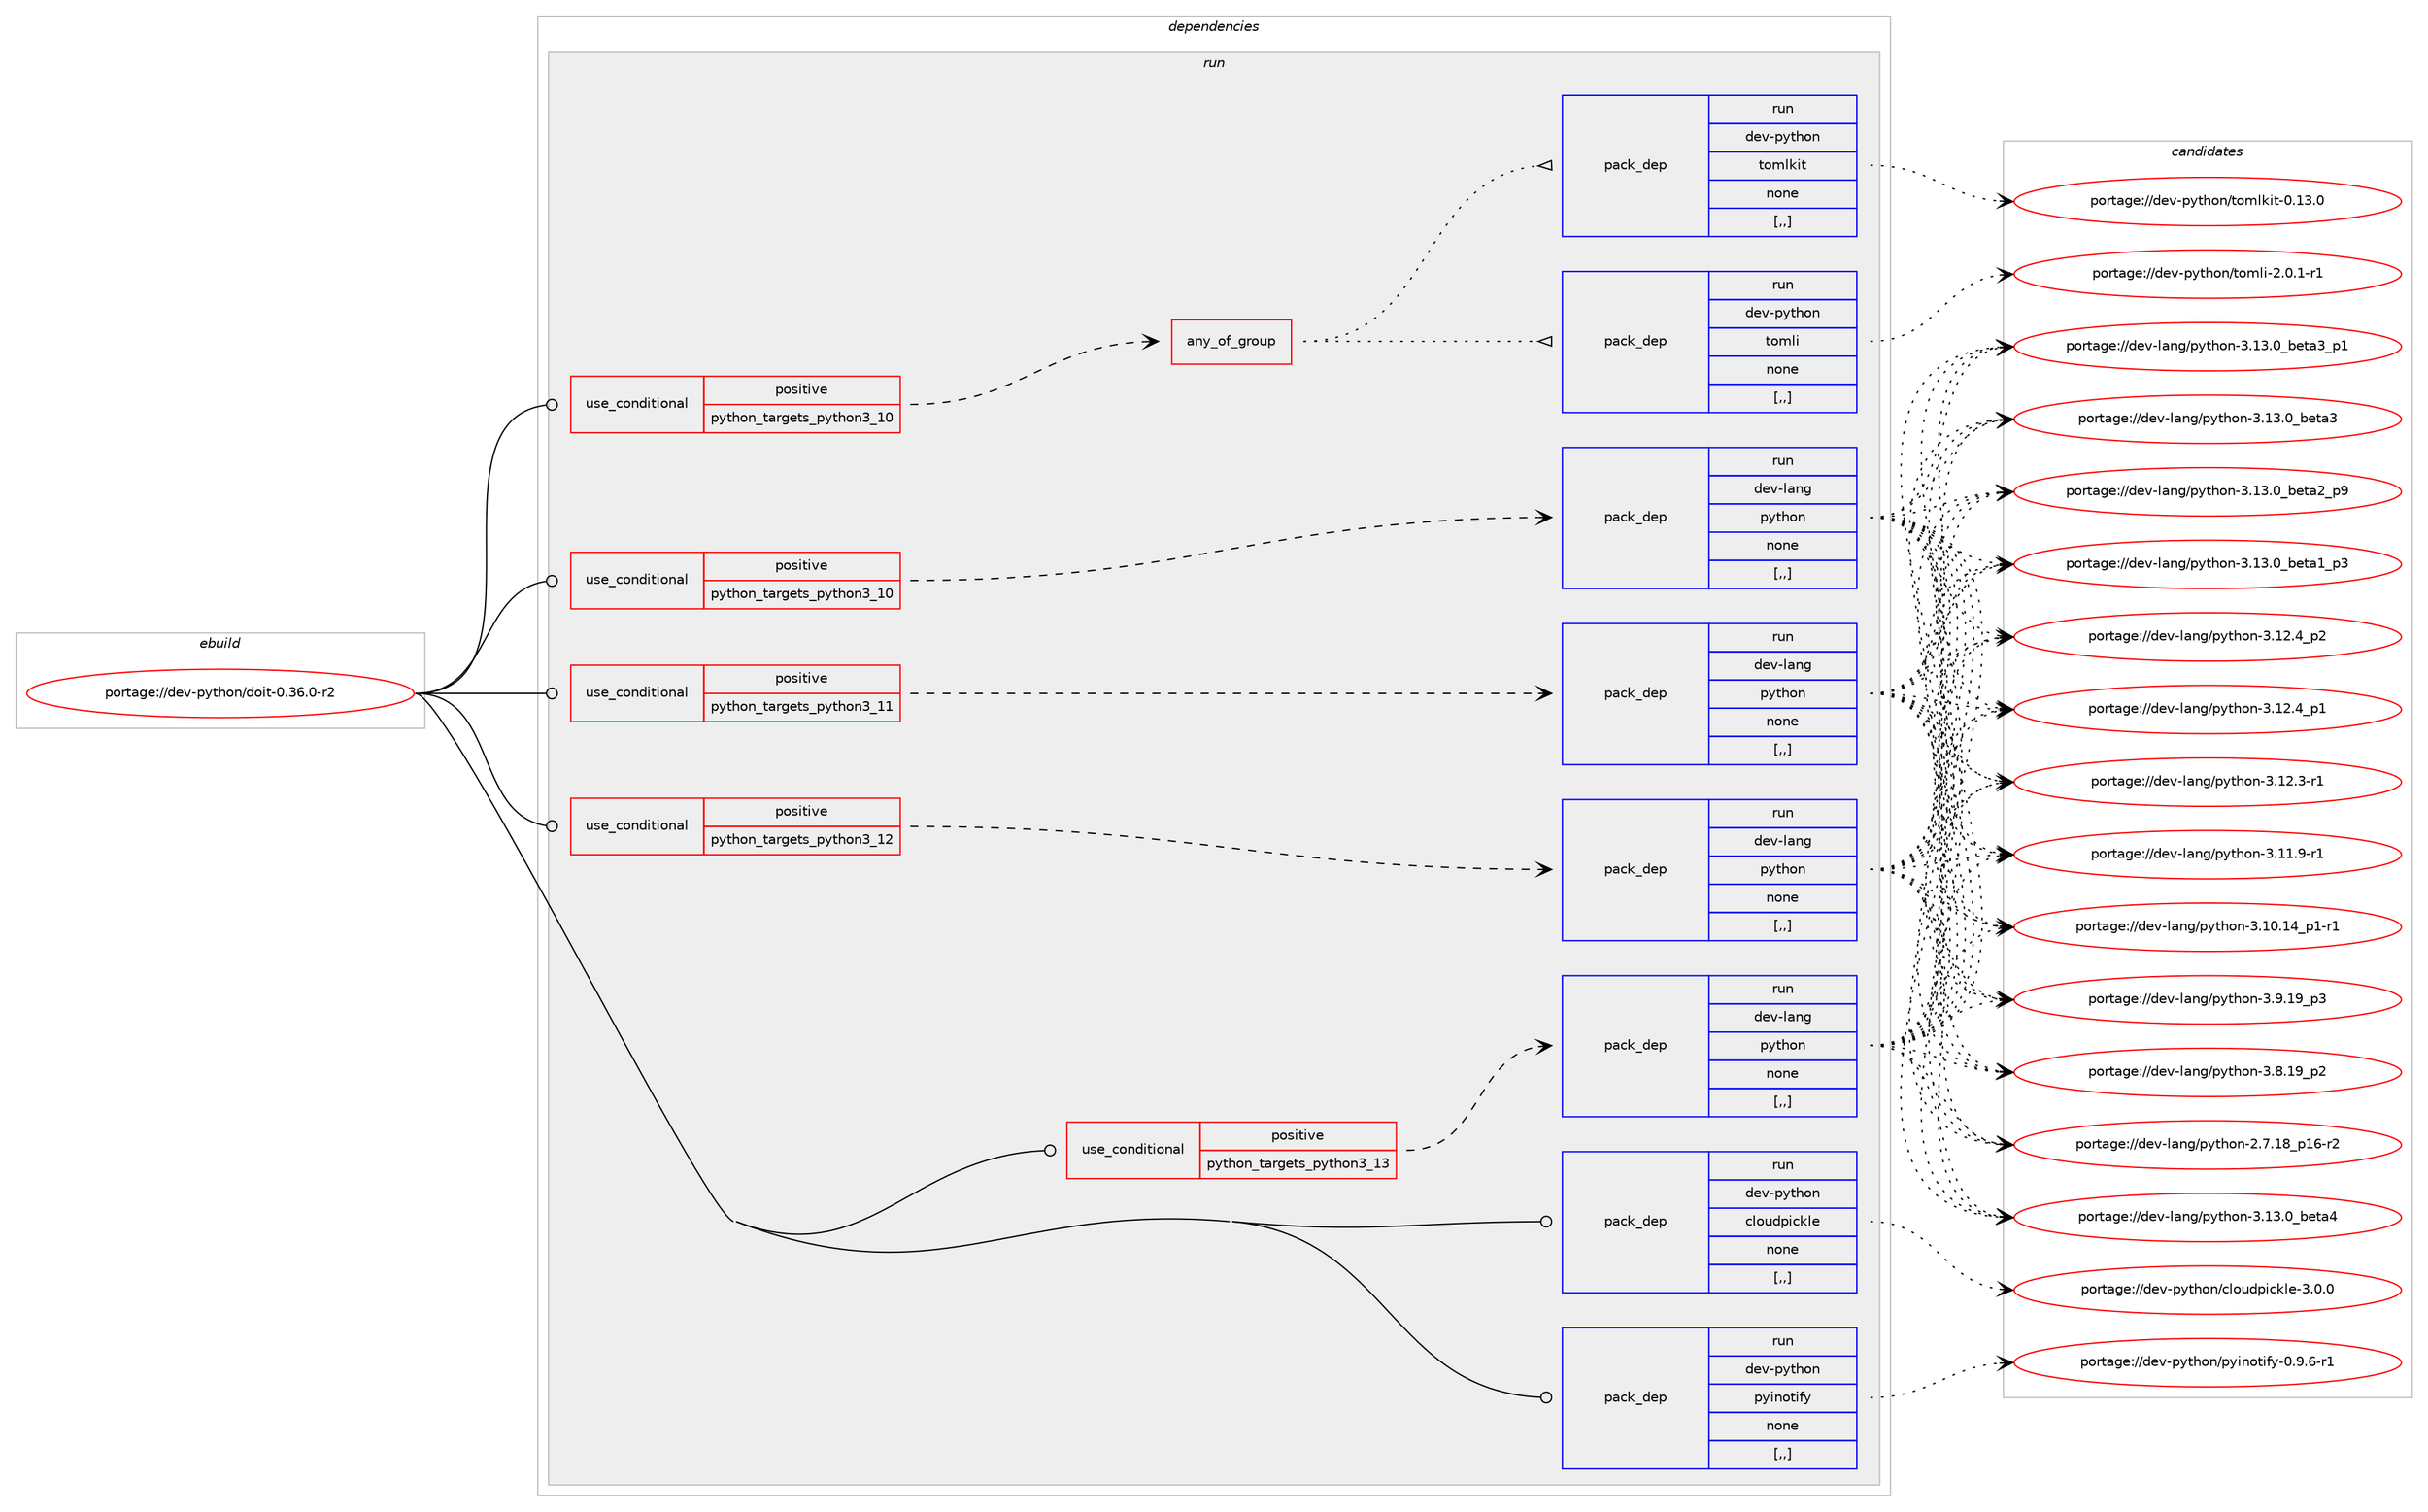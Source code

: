 digraph prolog {

# *************
# Graph options
# *************

newrank=true;
concentrate=true;
compound=true;
graph [rankdir=LR,fontname=Helvetica,fontsize=10,ranksep=1.5];#, ranksep=2.5, nodesep=0.2];
edge  [arrowhead=vee];
node  [fontname=Helvetica,fontsize=10];

# **********
# The ebuild
# **********

subgraph cluster_leftcol {
color=gray;
label=<<i>ebuild</i>>;
id [label="portage://dev-python/doit-0.36.0-r2", color=red, width=4, href="../dev-python/doit-0.36.0-r2.svg"];
}

# ****************
# The dependencies
# ****************

subgraph cluster_midcol {
color=gray;
label=<<i>dependencies</i>>;
subgraph cluster_compile {
fillcolor="#eeeeee";
style=filled;
label=<<i>compile</i>>;
}
subgraph cluster_compileandrun {
fillcolor="#eeeeee";
style=filled;
label=<<i>compile and run</i>>;
}
subgraph cluster_run {
fillcolor="#eeeeee";
style=filled;
label=<<i>run</i>>;
subgraph cond32563 {
dependency145890 [label=<<TABLE BORDER="0" CELLBORDER="1" CELLSPACING="0" CELLPADDING="4"><TR><TD ROWSPAN="3" CELLPADDING="10">use_conditional</TD></TR><TR><TD>positive</TD></TR><TR><TD>python_targets_python3_10</TD></TR></TABLE>>, shape=none, color=red];
subgraph any1097 {
dependency145891 [label=<<TABLE BORDER="0" CELLBORDER="1" CELLSPACING="0" CELLPADDING="4"><TR><TD CELLPADDING="10">any_of_group</TD></TR></TABLE>>, shape=none, color=red];subgraph pack112080 {
dependency145892 [label=<<TABLE BORDER="0" CELLBORDER="1" CELLSPACING="0" CELLPADDING="4" WIDTH="220"><TR><TD ROWSPAN="6" CELLPADDING="30">pack_dep</TD></TR><TR><TD WIDTH="110">run</TD></TR><TR><TD>dev-python</TD></TR><TR><TD>tomli</TD></TR><TR><TD>none</TD></TR><TR><TD>[,,]</TD></TR></TABLE>>, shape=none, color=blue];
}
dependency145891:e -> dependency145892:w [weight=20,style="dotted",arrowhead="oinv"];
subgraph pack112081 {
dependency145893 [label=<<TABLE BORDER="0" CELLBORDER="1" CELLSPACING="0" CELLPADDING="4" WIDTH="220"><TR><TD ROWSPAN="6" CELLPADDING="30">pack_dep</TD></TR><TR><TD WIDTH="110">run</TD></TR><TR><TD>dev-python</TD></TR><TR><TD>tomlkit</TD></TR><TR><TD>none</TD></TR><TR><TD>[,,]</TD></TR></TABLE>>, shape=none, color=blue];
}
dependency145891:e -> dependency145893:w [weight=20,style="dotted",arrowhead="oinv"];
}
dependency145890:e -> dependency145891:w [weight=20,style="dashed",arrowhead="vee"];
}
id:e -> dependency145890:w [weight=20,style="solid",arrowhead="odot"];
subgraph cond32564 {
dependency145894 [label=<<TABLE BORDER="0" CELLBORDER="1" CELLSPACING="0" CELLPADDING="4"><TR><TD ROWSPAN="3" CELLPADDING="10">use_conditional</TD></TR><TR><TD>positive</TD></TR><TR><TD>python_targets_python3_10</TD></TR></TABLE>>, shape=none, color=red];
subgraph pack112082 {
dependency145895 [label=<<TABLE BORDER="0" CELLBORDER="1" CELLSPACING="0" CELLPADDING="4" WIDTH="220"><TR><TD ROWSPAN="6" CELLPADDING="30">pack_dep</TD></TR><TR><TD WIDTH="110">run</TD></TR><TR><TD>dev-lang</TD></TR><TR><TD>python</TD></TR><TR><TD>none</TD></TR><TR><TD>[,,]</TD></TR></TABLE>>, shape=none, color=blue];
}
dependency145894:e -> dependency145895:w [weight=20,style="dashed",arrowhead="vee"];
}
id:e -> dependency145894:w [weight=20,style="solid",arrowhead="odot"];
subgraph cond32565 {
dependency145896 [label=<<TABLE BORDER="0" CELLBORDER="1" CELLSPACING="0" CELLPADDING="4"><TR><TD ROWSPAN="3" CELLPADDING="10">use_conditional</TD></TR><TR><TD>positive</TD></TR><TR><TD>python_targets_python3_11</TD></TR></TABLE>>, shape=none, color=red];
subgraph pack112083 {
dependency145897 [label=<<TABLE BORDER="0" CELLBORDER="1" CELLSPACING="0" CELLPADDING="4" WIDTH="220"><TR><TD ROWSPAN="6" CELLPADDING="30">pack_dep</TD></TR><TR><TD WIDTH="110">run</TD></TR><TR><TD>dev-lang</TD></TR><TR><TD>python</TD></TR><TR><TD>none</TD></TR><TR><TD>[,,]</TD></TR></TABLE>>, shape=none, color=blue];
}
dependency145896:e -> dependency145897:w [weight=20,style="dashed",arrowhead="vee"];
}
id:e -> dependency145896:w [weight=20,style="solid",arrowhead="odot"];
subgraph cond32566 {
dependency145898 [label=<<TABLE BORDER="0" CELLBORDER="1" CELLSPACING="0" CELLPADDING="4"><TR><TD ROWSPAN="3" CELLPADDING="10">use_conditional</TD></TR><TR><TD>positive</TD></TR><TR><TD>python_targets_python3_12</TD></TR></TABLE>>, shape=none, color=red];
subgraph pack112084 {
dependency145899 [label=<<TABLE BORDER="0" CELLBORDER="1" CELLSPACING="0" CELLPADDING="4" WIDTH="220"><TR><TD ROWSPAN="6" CELLPADDING="30">pack_dep</TD></TR><TR><TD WIDTH="110">run</TD></TR><TR><TD>dev-lang</TD></TR><TR><TD>python</TD></TR><TR><TD>none</TD></TR><TR><TD>[,,]</TD></TR></TABLE>>, shape=none, color=blue];
}
dependency145898:e -> dependency145899:w [weight=20,style="dashed",arrowhead="vee"];
}
id:e -> dependency145898:w [weight=20,style="solid",arrowhead="odot"];
subgraph cond32567 {
dependency145900 [label=<<TABLE BORDER="0" CELLBORDER="1" CELLSPACING="0" CELLPADDING="4"><TR><TD ROWSPAN="3" CELLPADDING="10">use_conditional</TD></TR><TR><TD>positive</TD></TR><TR><TD>python_targets_python3_13</TD></TR></TABLE>>, shape=none, color=red];
subgraph pack112085 {
dependency145901 [label=<<TABLE BORDER="0" CELLBORDER="1" CELLSPACING="0" CELLPADDING="4" WIDTH="220"><TR><TD ROWSPAN="6" CELLPADDING="30">pack_dep</TD></TR><TR><TD WIDTH="110">run</TD></TR><TR><TD>dev-lang</TD></TR><TR><TD>python</TD></TR><TR><TD>none</TD></TR><TR><TD>[,,]</TD></TR></TABLE>>, shape=none, color=blue];
}
dependency145900:e -> dependency145901:w [weight=20,style="dashed",arrowhead="vee"];
}
id:e -> dependency145900:w [weight=20,style="solid",arrowhead="odot"];
subgraph pack112086 {
dependency145902 [label=<<TABLE BORDER="0" CELLBORDER="1" CELLSPACING="0" CELLPADDING="4" WIDTH="220"><TR><TD ROWSPAN="6" CELLPADDING="30">pack_dep</TD></TR><TR><TD WIDTH="110">run</TD></TR><TR><TD>dev-python</TD></TR><TR><TD>cloudpickle</TD></TR><TR><TD>none</TD></TR><TR><TD>[,,]</TD></TR></TABLE>>, shape=none, color=blue];
}
id:e -> dependency145902:w [weight=20,style="solid",arrowhead="odot"];
subgraph pack112087 {
dependency145903 [label=<<TABLE BORDER="0" CELLBORDER="1" CELLSPACING="0" CELLPADDING="4" WIDTH="220"><TR><TD ROWSPAN="6" CELLPADDING="30">pack_dep</TD></TR><TR><TD WIDTH="110">run</TD></TR><TR><TD>dev-python</TD></TR><TR><TD>pyinotify</TD></TR><TR><TD>none</TD></TR><TR><TD>[,,]</TD></TR></TABLE>>, shape=none, color=blue];
}
id:e -> dependency145903:w [weight=20,style="solid",arrowhead="odot"];
}
}

# **************
# The candidates
# **************

subgraph cluster_choices {
rank=same;
color=gray;
label=<<i>candidates</i>>;

subgraph choice112080 {
color=black;
nodesep=1;
choice10010111845112121116104111110471161111091081054550464846494511449 [label="portage://dev-python/tomli-2.0.1-r1", color=red, width=4,href="../dev-python/tomli-2.0.1-r1.svg"];
dependency145892:e -> choice10010111845112121116104111110471161111091081054550464846494511449:w [style=dotted,weight="100"];
}
subgraph choice112081 {
color=black;
nodesep=1;
choice100101118451121211161041111104711611110910810710511645484649514648 [label="portage://dev-python/tomlkit-0.13.0", color=red, width=4,href="../dev-python/tomlkit-0.13.0.svg"];
dependency145893:e -> choice100101118451121211161041111104711611110910810710511645484649514648:w [style=dotted,weight="100"];
}
subgraph choice112082 {
color=black;
nodesep=1;
choice1001011184510897110103471121211161041111104551464951464895981011169752 [label="portage://dev-lang/python-3.13.0_beta4", color=red, width=4,href="../dev-lang/python-3.13.0_beta4.svg"];
choice10010111845108971101034711212111610411111045514649514648959810111697519511249 [label="portage://dev-lang/python-3.13.0_beta3_p1", color=red, width=4,href="../dev-lang/python-3.13.0_beta3_p1.svg"];
choice1001011184510897110103471121211161041111104551464951464895981011169751 [label="portage://dev-lang/python-3.13.0_beta3", color=red, width=4,href="../dev-lang/python-3.13.0_beta3.svg"];
choice10010111845108971101034711212111610411111045514649514648959810111697509511257 [label="portage://dev-lang/python-3.13.0_beta2_p9", color=red, width=4,href="../dev-lang/python-3.13.0_beta2_p9.svg"];
choice10010111845108971101034711212111610411111045514649514648959810111697499511251 [label="portage://dev-lang/python-3.13.0_beta1_p3", color=red, width=4,href="../dev-lang/python-3.13.0_beta1_p3.svg"];
choice100101118451089711010347112121116104111110455146495046529511250 [label="portage://dev-lang/python-3.12.4_p2", color=red, width=4,href="../dev-lang/python-3.12.4_p2.svg"];
choice100101118451089711010347112121116104111110455146495046529511249 [label="portage://dev-lang/python-3.12.4_p1", color=red, width=4,href="../dev-lang/python-3.12.4_p1.svg"];
choice100101118451089711010347112121116104111110455146495046514511449 [label="portage://dev-lang/python-3.12.3-r1", color=red, width=4,href="../dev-lang/python-3.12.3-r1.svg"];
choice100101118451089711010347112121116104111110455146494946574511449 [label="portage://dev-lang/python-3.11.9-r1", color=red, width=4,href="../dev-lang/python-3.11.9-r1.svg"];
choice100101118451089711010347112121116104111110455146494846495295112494511449 [label="portage://dev-lang/python-3.10.14_p1-r1", color=red, width=4,href="../dev-lang/python-3.10.14_p1-r1.svg"];
choice100101118451089711010347112121116104111110455146574649579511251 [label="portage://dev-lang/python-3.9.19_p3", color=red, width=4,href="../dev-lang/python-3.9.19_p3.svg"];
choice100101118451089711010347112121116104111110455146564649579511250 [label="portage://dev-lang/python-3.8.19_p2", color=red, width=4,href="../dev-lang/python-3.8.19_p2.svg"];
choice100101118451089711010347112121116104111110455046554649569511249544511450 [label="portage://dev-lang/python-2.7.18_p16-r2", color=red, width=4,href="../dev-lang/python-2.7.18_p16-r2.svg"];
dependency145895:e -> choice1001011184510897110103471121211161041111104551464951464895981011169752:w [style=dotted,weight="100"];
dependency145895:e -> choice10010111845108971101034711212111610411111045514649514648959810111697519511249:w [style=dotted,weight="100"];
dependency145895:e -> choice1001011184510897110103471121211161041111104551464951464895981011169751:w [style=dotted,weight="100"];
dependency145895:e -> choice10010111845108971101034711212111610411111045514649514648959810111697509511257:w [style=dotted,weight="100"];
dependency145895:e -> choice10010111845108971101034711212111610411111045514649514648959810111697499511251:w [style=dotted,weight="100"];
dependency145895:e -> choice100101118451089711010347112121116104111110455146495046529511250:w [style=dotted,weight="100"];
dependency145895:e -> choice100101118451089711010347112121116104111110455146495046529511249:w [style=dotted,weight="100"];
dependency145895:e -> choice100101118451089711010347112121116104111110455146495046514511449:w [style=dotted,weight="100"];
dependency145895:e -> choice100101118451089711010347112121116104111110455146494946574511449:w [style=dotted,weight="100"];
dependency145895:e -> choice100101118451089711010347112121116104111110455146494846495295112494511449:w [style=dotted,weight="100"];
dependency145895:e -> choice100101118451089711010347112121116104111110455146574649579511251:w [style=dotted,weight="100"];
dependency145895:e -> choice100101118451089711010347112121116104111110455146564649579511250:w [style=dotted,weight="100"];
dependency145895:e -> choice100101118451089711010347112121116104111110455046554649569511249544511450:w [style=dotted,weight="100"];
}
subgraph choice112083 {
color=black;
nodesep=1;
choice1001011184510897110103471121211161041111104551464951464895981011169752 [label="portage://dev-lang/python-3.13.0_beta4", color=red, width=4,href="../dev-lang/python-3.13.0_beta4.svg"];
choice10010111845108971101034711212111610411111045514649514648959810111697519511249 [label="portage://dev-lang/python-3.13.0_beta3_p1", color=red, width=4,href="../dev-lang/python-3.13.0_beta3_p1.svg"];
choice1001011184510897110103471121211161041111104551464951464895981011169751 [label="portage://dev-lang/python-3.13.0_beta3", color=red, width=4,href="../dev-lang/python-3.13.0_beta3.svg"];
choice10010111845108971101034711212111610411111045514649514648959810111697509511257 [label="portage://dev-lang/python-3.13.0_beta2_p9", color=red, width=4,href="../dev-lang/python-3.13.0_beta2_p9.svg"];
choice10010111845108971101034711212111610411111045514649514648959810111697499511251 [label="portage://dev-lang/python-3.13.0_beta1_p3", color=red, width=4,href="../dev-lang/python-3.13.0_beta1_p3.svg"];
choice100101118451089711010347112121116104111110455146495046529511250 [label="portage://dev-lang/python-3.12.4_p2", color=red, width=4,href="../dev-lang/python-3.12.4_p2.svg"];
choice100101118451089711010347112121116104111110455146495046529511249 [label="portage://dev-lang/python-3.12.4_p1", color=red, width=4,href="../dev-lang/python-3.12.4_p1.svg"];
choice100101118451089711010347112121116104111110455146495046514511449 [label="portage://dev-lang/python-3.12.3-r1", color=red, width=4,href="../dev-lang/python-3.12.3-r1.svg"];
choice100101118451089711010347112121116104111110455146494946574511449 [label="portage://dev-lang/python-3.11.9-r1", color=red, width=4,href="../dev-lang/python-3.11.9-r1.svg"];
choice100101118451089711010347112121116104111110455146494846495295112494511449 [label="portage://dev-lang/python-3.10.14_p1-r1", color=red, width=4,href="../dev-lang/python-3.10.14_p1-r1.svg"];
choice100101118451089711010347112121116104111110455146574649579511251 [label="portage://dev-lang/python-3.9.19_p3", color=red, width=4,href="../dev-lang/python-3.9.19_p3.svg"];
choice100101118451089711010347112121116104111110455146564649579511250 [label="portage://dev-lang/python-3.8.19_p2", color=red, width=4,href="../dev-lang/python-3.8.19_p2.svg"];
choice100101118451089711010347112121116104111110455046554649569511249544511450 [label="portage://dev-lang/python-2.7.18_p16-r2", color=red, width=4,href="../dev-lang/python-2.7.18_p16-r2.svg"];
dependency145897:e -> choice1001011184510897110103471121211161041111104551464951464895981011169752:w [style=dotted,weight="100"];
dependency145897:e -> choice10010111845108971101034711212111610411111045514649514648959810111697519511249:w [style=dotted,weight="100"];
dependency145897:e -> choice1001011184510897110103471121211161041111104551464951464895981011169751:w [style=dotted,weight="100"];
dependency145897:e -> choice10010111845108971101034711212111610411111045514649514648959810111697509511257:w [style=dotted,weight="100"];
dependency145897:e -> choice10010111845108971101034711212111610411111045514649514648959810111697499511251:w [style=dotted,weight="100"];
dependency145897:e -> choice100101118451089711010347112121116104111110455146495046529511250:w [style=dotted,weight="100"];
dependency145897:e -> choice100101118451089711010347112121116104111110455146495046529511249:w [style=dotted,weight="100"];
dependency145897:e -> choice100101118451089711010347112121116104111110455146495046514511449:w [style=dotted,weight="100"];
dependency145897:e -> choice100101118451089711010347112121116104111110455146494946574511449:w [style=dotted,weight="100"];
dependency145897:e -> choice100101118451089711010347112121116104111110455146494846495295112494511449:w [style=dotted,weight="100"];
dependency145897:e -> choice100101118451089711010347112121116104111110455146574649579511251:w [style=dotted,weight="100"];
dependency145897:e -> choice100101118451089711010347112121116104111110455146564649579511250:w [style=dotted,weight="100"];
dependency145897:e -> choice100101118451089711010347112121116104111110455046554649569511249544511450:w [style=dotted,weight="100"];
}
subgraph choice112084 {
color=black;
nodesep=1;
choice1001011184510897110103471121211161041111104551464951464895981011169752 [label="portage://dev-lang/python-3.13.0_beta4", color=red, width=4,href="../dev-lang/python-3.13.0_beta4.svg"];
choice10010111845108971101034711212111610411111045514649514648959810111697519511249 [label="portage://dev-lang/python-3.13.0_beta3_p1", color=red, width=4,href="../dev-lang/python-3.13.0_beta3_p1.svg"];
choice1001011184510897110103471121211161041111104551464951464895981011169751 [label="portage://dev-lang/python-3.13.0_beta3", color=red, width=4,href="../dev-lang/python-3.13.0_beta3.svg"];
choice10010111845108971101034711212111610411111045514649514648959810111697509511257 [label="portage://dev-lang/python-3.13.0_beta2_p9", color=red, width=4,href="../dev-lang/python-3.13.0_beta2_p9.svg"];
choice10010111845108971101034711212111610411111045514649514648959810111697499511251 [label="portage://dev-lang/python-3.13.0_beta1_p3", color=red, width=4,href="../dev-lang/python-3.13.0_beta1_p3.svg"];
choice100101118451089711010347112121116104111110455146495046529511250 [label="portage://dev-lang/python-3.12.4_p2", color=red, width=4,href="../dev-lang/python-3.12.4_p2.svg"];
choice100101118451089711010347112121116104111110455146495046529511249 [label="portage://dev-lang/python-3.12.4_p1", color=red, width=4,href="../dev-lang/python-3.12.4_p1.svg"];
choice100101118451089711010347112121116104111110455146495046514511449 [label="portage://dev-lang/python-3.12.3-r1", color=red, width=4,href="../dev-lang/python-3.12.3-r1.svg"];
choice100101118451089711010347112121116104111110455146494946574511449 [label="portage://dev-lang/python-3.11.9-r1", color=red, width=4,href="../dev-lang/python-3.11.9-r1.svg"];
choice100101118451089711010347112121116104111110455146494846495295112494511449 [label="portage://dev-lang/python-3.10.14_p1-r1", color=red, width=4,href="../dev-lang/python-3.10.14_p1-r1.svg"];
choice100101118451089711010347112121116104111110455146574649579511251 [label="portage://dev-lang/python-3.9.19_p3", color=red, width=4,href="../dev-lang/python-3.9.19_p3.svg"];
choice100101118451089711010347112121116104111110455146564649579511250 [label="portage://dev-lang/python-3.8.19_p2", color=red, width=4,href="../dev-lang/python-3.8.19_p2.svg"];
choice100101118451089711010347112121116104111110455046554649569511249544511450 [label="portage://dev-lang/python-2.7.18_p16-r2", color=red, width=4,href="../dev-lang/python-2.7.18_p16-r2.svg"];
dependency145899:e -> choice1001011184510897110103471121211161041111104551464951464895981011169752:w [style=dotted,weight="100"];
dependency145899:e -> choice10010111845108971101034711212111610411111045514649514648959810111697519511249:w [style=dotted,weight="100"];
dependency145899:e -> choice1001011184510897110103471121211161041111104551464951464895981011169751:w [style=dotted,weight="100"];
dependency145899:e -> choice10010111845108971101034711212111610411111045514649514648959810111697509511257:w [style=dotted,weight="100"];
dependency145899:e -> choice10010111845108971101034711212111610411111045514649514648959810111697499511251:w [style=dotted,weight="100"];
dependency145899:e -> choice100101118451089711010347112121116104111110455146495046529511250:w [style=dotted,weight="100"];
dependency145899:e -> choice100101118451089711010347112121116104111110455146495046529511249:w [style=dotted,weight="100"];
dependency145899:e -> choice100101118451089711010347112121116104111110455146495046514511449:w [style=dotted,weight="100"];
dependency145899:e -> choice100101118451089711010347112121116104111110455146494946574511449:w [style=dotted,weight="100"];
dependency145899:e -> choice100101118451089711010347112121116104111110455146494846495295112494511449:w [style=dotted,weight="100"];
dependency145899:e -> choice100101118451089711010347112121116104111110455146574649579511251:w [style=dotted,weight="100"];
dependency145899:e -> choice100101118451089711010347112121116104111110455146564649579511250:w [style=dotted,weight="100"];
dependency145899:e -> choice100101118451089711010347112121116104111110455046554649569511249544511450:w [style=dotted,weight="100"];
}
subgraph choice112085 {
color=black;
nodesep=1;
choice1001011184510897110103471121211161041111104551464951464895981011169752 [label="portage://dev-lang/python-3.13.0_beta4", color=red, width=4,href="../dev-lang/python-3.13.0_beta4.svg"];
choice10010111845108971101034711212111610411111045514649514648959810111697519511249 [label="portage://dev-lang/python-3.13.0_beta3_p1", color=red, width=4,href="../dev-lang/python-3.13.0_beta3_p1.svg"];
choice1001011184510897110103471121211161041111104551464951464895981011169751 [label="portage://dev-lang/python-3.13.0_beta3", color=red, width=4,href="../dev-lang/python-3.13.0_beta3.svg"];
choice10010111845108971101034711212111610411111045514649514648959810111697509511257 [label="portage://dev-lang/python-3.13.0_beta2_p9", color=red, width=4,href="../dev-lang/python-3.13.0_beta2_p9.svg"];
choice10010111845108971101034711212111610411111045514649514648959810111697499511251 [label="portage://dev-lang/python-3.13.0_beta1_p3", color=red, width=4,href="../dev-lang/python-3.13.0_beta1_p3.svg"];
choice100101118451089711010347112121116104111110455146495046529511250 [label="portage://dev-lang/python-3.12.4_p2", color=red, width=4,href="../dev-lang/python-3.12.4_p2.svg"];
choice100101118451089711010347112121116104111110455146495046529511249 [label="portage://dev-lang/python-3.12.4_p1", color=red, width=4,href="../dev-lang/python-3.12.4_p1.svg"];
choice100101118451089711010347112121116104111110455146495046514511449 [label="portage://dev-lang/python-3.12.3-r1", color=red, width=4,href="../dev-lang/python-3.12.3-r1.svg"];
choice100101118451089711010347112121116104111110455146494946574511449 [label="portage://dev-lang/python-3.11.9-r1", color=red, width=4,href="../dev-lang/python-3.11.9-r1.svg"];
choice100101118451089711010347112121116104111110455146494846495295112494511449 [label="portage://dev-lang/python-3.10.14_p1-r1", color=red, width=4,href="../dev-lang/python-3.10.14_p1-r1.svg"];
choice100101118451089711010347112121116104111110455146574649579511251 [label="portage://dev-lang/python-3.9.19_p3", color=red, width=4,href="../dev-lang/python-3.9.19_p3.svg"];
choice100101118451089711010347112121116104111110455146564649579511250 [label="portage://dev-lang/python-3.8.19_p2", color=red, width=4,href="../dev-lang/python-3.8.19_p2.svg"];
choice100101118451089711010347112121116104111110455046554649569511249544511450 [label="portage://dev-lang/python-2.7.18_p16-r2", color=red, width=4,href="../dev-lang/python-2.7.18_p16-r2.svg"];
dependency145901:e -> choice1001011184510897110103471121211161041111104551464951464895981011169752:w [style=dotted,weight="100"];
dependency145901:e -> choice10010111845108971101034711212111610411111045514649514648959810111697519511249:w [style=dotted,weight="100"];
dependency145901:e -> choice1001011184510897110103471121211161041111104551464951464895981011169751:w [style=dotted,weight="100"];
dependency145901:e -> choice10010111845108971101034711212111610411111045514649514648959810111697509511257:w [style=dotted,weight="100"];
dependency145901:e -> choice10010111845108971101034711212111610411111045514649514648959810111697499511251:w [style=dotted,weight="100"];
dependency145901:e -> choice100101118451089711010347112121116104111110455146495046529511250:w [style=dotted,weight="100"];
dependency145901:e -> choice100101118451089711010347112121116104111110455146495046529511249:w [style=dotted,weight="100"];
dependency145901:e -> choice100101118451089711010347112121116104111110455146495046514511449:w [style=dotted,weight="100"];
dependency145901:e -> choice100101118451089711010347112121116104111110455146494946574511449:w [style=dotted,weight="100"];
dependency145901:e -> choice100101118451089711010347112121116104111110455146494846495295112494511449:w [style=dotted,weight="100"];
dependency145901:e -> choice100101118451089711010347112121116104111110455146574649579511251:w [style=dotted,weight="100"];
dependency145901:e -> choice100101118451089711010347112121116104111110455146564649579511250:w [style=dotted,weight="100"];
dependency145901:e -> choice100101118451089711010347112121116104111110455046554649569511249544511450:w [style=dotted,weight="100"];
}
subgraph choice112086 {
color=black;
nodesep=1;
choice10010111845112121116104111110479910811111710011210599107108101455146484648 [label="portage://dev-python/cloudpickle-3.0.0", color=red, width=4,href="../dev-python/cloudpickle-3.0.0.svg"];
dependency145902:e -> choice10010111845112121116104111110479910811111710011210599107108101455146484648:w [style=dotted,weight="100"];
}
subgraph choice112087 {
color=black;
nodesep=1;
choice10010111845112121116104111110471121211051101111161051021214548465746544511449 [label="portage://dev-python/pyinotify-0.9.6-r1", color=red, width=4,href="../dev-python/pyinotify-0.9.6-r1.svg"];
dependency145903:e -> choice10010111845112121116104111110471121211051101111161051021214548465746544511449:w [style=dotted,weight="100"];
}
}

}
